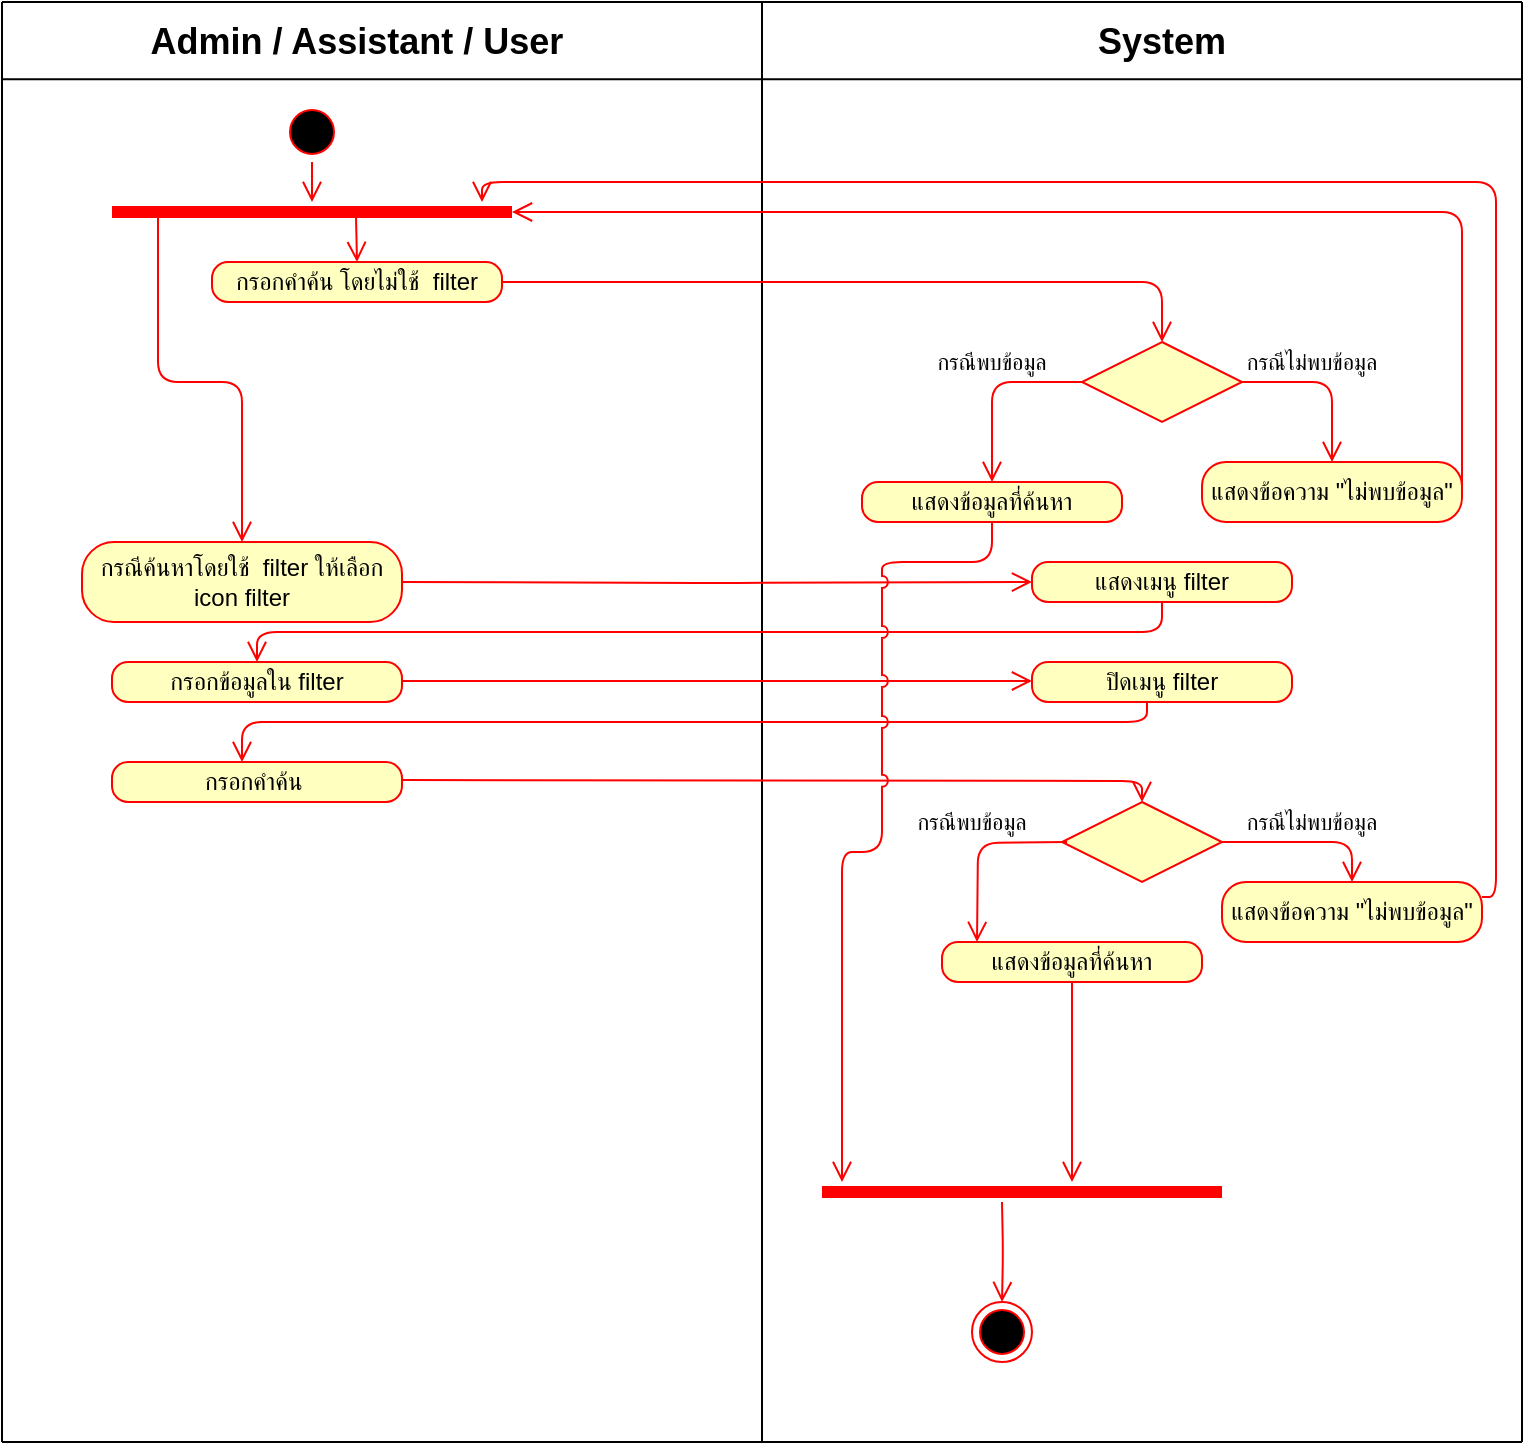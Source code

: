 <mxfile version="13.3.9" type="device"><diagram id="cFun0uLYScWGSc1wONvR" name="Page-1"><mxGraphModel dx="801" dy="513" grid="1" gridSize="10" guides="1" tooltips="1" connect="1" arrows="1" fold="1" page="1" pageScale="1" pageWidth="827" pageHeight="1169" math="0" shadow="0"><root><mxCell id="0"/><mxCell id="1" parent="0"/><mxCell id="8Ly0fzJCCH81qdeTu1yw-59" value="" style="endArrow=none;html=1;" parent="1" edge="1"><mxGeometry width="50" height="50" relative="1" as="geometry"><mxPoint x="420" y="760" as="sourcePoint"/><mxPoint x="420" y="40" as="targetPoint"/></mxGeometry></mxCell><mxCell id="8Ly0fzJCCH81qdeTu1yw-60" value="" style="endArrow=none;html=1;" parent="1" edge="1"><mxGeometry width="50" height="50" relative="1" as="geometry"><mxPoint x="40" y="760" as="sourcePoint"/><mxPoint x="40" y="40" as="targetPoint"/></mxGeometry></mxCell><mxCell id="8Ly0fzJCCH81qdeTu1yw-61" value="" style="endArrow=none;html=1;" parent="1" edge="1"><mxGeometry width="50" height="50" relative="1" as="geometry"><mxPoint x="800" y="760" as="sourcePoint"/><mxPoint x="800" y="40" as="targetPoint"/></mxGeometry></mxCell><mxCell id="8Ly0fzJCCH81qdeTu1yw-62" value="" style="endArrow=none;html=1;" parent="1" edge="1"><mxGeometry width="50" height="50" relative="1" as="geometry"><mxPoint x="800" y="40" as="sourcePoint"/><mxPoint x="40" y="40" as="targetPoint"/></mxGeometry></mxCell><mxCell id="8Ly0fzJCCH81qdeTu1yw-63" value="" style="endArrow=none;html=1;" parent="1" edge="1"><mxGeometry width="50" height="50" relative="1" as="geometry"><mxPoint x="800" y="78.67" as="sourcePoint"/><mxPoint x="40" y="78.67" as="targetPoint"/></mxGeometry></mxCell><mxCell id="8Ly0fzJCCH81qdeTu1yw-64" value="&lt;font style=&quot;font-size: 18px&quot;&gt;&lt;b&gt;Admin / Assistant /&amp;nbsp;&lt;/b&gt;&lt;/font&gt;&lt;b style=&quot;font-size: 18px&quot;&gt;User&lt;/b&gt;" style="text;html=1;strokeColor=none;fillColor=none;align=center;verticalAlign=middle;whiteSpace=wrap;rounded=0;" parent="1" vertex="1"><mxGeometry x="103" y="50" width="229" height="20" as="geometry"/></mxCell><mxCell id="8Ly0fzJCCH81qdeTu1yw-65" value="&lt;font style=&quot;font-size: 18px&quot;&gt;&lt;b&gt;System&lt;/b&gt;&lt;/font&gt;" style="text;html=1;strokeColor=none;fillColor=none;align=center;verticalAlign=middle;whiteSpace=wrap;rounded=0;" parent="1" vertex="1"><mxGeometry x="600" y="50" width="40" height="20" as="geometry"/></mxCell><mxCell id="8Ly0fzJCCH81qdeTu1yw-66" value="" style="endArrow=none;html=1;" parent="1" edge="1"><mxGeometry width="50" height="50" relative="1" as="geometry"><mxPoint x="800" y="760" as="sourcePoint"/><mxPoint x="40" y="760" as="targetPoint"/></mxGeometry></mxCell><mxCell id="eu8TSUsdYFXi6fLhLV_U-1" value="กรอกคำค้น โดยไม่ใช้&amp;nbsp; filter" style="rounded=1;whiteSpace=wrap;html=1;arcSize=40;fontColor=#000000;fillColor=#ffffc0;strokeColor=#ff0000;" parent="1" vertex="1"><mxGeometry x="145" y="170" width="145" height="20" as="geometry"/></mxCell><mxCell id="eu8TSUsdYFXi6fLhLV_U-2" value="" style="edgeStyle=orthogonalEdgeStyle;html=1;verticalAlign=bottom;endArrow=open;endSize=8;strokeColor=#ff0000;exitX=1;exitY=0.5;exitDx=0;exitDy=0;entryX=0.5;entryY=0;entryDx=0;entryDy=0;" parent="1" source="eu8TSUsdYFXi6fLhLV_U-1" target="8W93pHpJw84_-ZhIpoIu-1" edge="1"><mxGeometry relative="1" as="geometry"><mxPoint x="560" y="180" as="targetPoint"/><mxPoint x="350" y="220" as="sourcePoint"/></mxGeometry></mxCell><mxCell id="eu8TSUsdYFXi6fLhLV_U-3" value="" style="ellipse;html=1;shape=startState;fillColor=#000000;strokeColor=#ff0000;" parent="1" vertex="1"><mxGeometry x="180" y="90" width="30" height="30" as="geometry"/></mxCell><mxCell id="eu8TSUsdYFXi6fLhLV_U-4" value="" style="edgeStyle=orthogonalEdgeStyle;html=1;verticalAlign=bottom;endArrow=open;endSize=8;strokeColor=#ff0000;" parent="1" source="eu8TSUsdYFXi6fLhLV_U-3" edge="1"><mxGeometry relative="1" as="geometry"><mxPoint x="195" y="140" as="targetPoint"/></mxGeometry></mxCell><mxCell id="eu8TSUsdYFXi6fLhLV_U-61" value="" style="ellipse;html=1;shape=endState;fillColor=#000000;strokeColor=#ff0000;" parent="1" vertex="1"><mxGeometry x="525" y="690" width="30" height="30" as="geometry"/></mxCell><mxCell id="8W93pHpJw84_-ZhIpoIu-1" value="" style="rhombus;whiteSpace=wrap;html=1;fillColor=#ffffc0;strokeColor=#ff0000;" parent="1" vertex="1"><mxGeometry x="580" y="210" width="80" height="40" as="geometry"/></mxCell><mxCell id="8W93pHpJw84_-ZhIpoIu-3" value="" style="shape=line;html=1;strokeWidth=6;strokeColor=#ff0000;" parent="1" vertex="1"><mxGeometry x="95" y="140" width="200" height="10" as="geometry"/></mxCell><mxCell id="8W93pHpJw84_-ZhIpoIu-9" value="" style="edgeStyle=orthogonalEdgeStyle;html=1;verticalAlign=bottom;endArrow=open;endSize=8;strokeColor=#ff0000;entryX=0.5;entryY=0;entryDx=0;entryDy=0;" parent="1" target="eu8TSUsdYFXi6fLhLV_U-61" edge="1"><mxGeometry relative="1" as="geometry"><mxPoint x="205" y="150" as="targetPoint"/><mxPoint x="540" y="640" as="sourcePoint"/></mxGeometry></mxCell><mxCell id="Rhs5KJEID6S7BxAIHZOt-1" value="" style="shape=line;html=1;strokeWidth=6;strokeColor=#ff0000;" parent="1" vertex="1"><mxGeometry x="450" y="630" width="200" height="10" as="geometry"/></mxCell><mxCell id="Rhs5KJEID6S7BxAIHZOt-2" value="" style="edgeStyle=orthogonalEdgeStyle;html=1;verticalAlign=bottom;endArrow=open;endSize=8;strokeColor=#ff0000;exitX=0;exitY=0.5;exitDx=0;exitDy=0;entryX=0.5;entryY=0;entryDx=0;entryDy=0;" parent="1" source="8W93pHpJw84_-ZhIpoIu-1" target="Rhs5KJEID6S7BxAIHZOt-3" edge="1"><mxGeometry relative="1" as="geometry"><mxPoint x="455" y="290" as="targetPoint"/><mxPoint x="80" y="270" as="sourcePoint"/></mxGeometry></mxCell><mxCell id="Rhs5KJEID6S7BxAIHZOt-3" value="แสดงข้อมูลที่ค้นหา" style="rounded=1;whiteSpace=wrap;html=1;arcSize=40;fontColor=#000000;fillColor=#ffffc0;strokeColor=#ff0000;" parent="1" vertex="1"><mxGeometry x="470" y="280" width="130" height="20" as="geometry"/></mxCell><mxCell id="Rhs5KJEID6S7BxAIHZOt-4" value="แสดงข้อความ &quot;ไม่พบข้อมูล&quot;" style="rounded=1;whiteSpace=wrap;html=1;arcSize=40;fontColor=#000000;fillColor=#ffffc0;strokeColor=#ff0000;" parent="1" vertex="1"><mxGeometry x="640" y="270" width="130" height="30" as="geometry"/></mxCell><mxCell id="Rhs5KJEID6S7BxAIHZOt-5" value="" style="edgeStyle=orthogonalEdgeStyle;html=1;verticalAlign=bottom;endArrow=open;endSize=8;strokeColor=#ff0000;exitX=1;exitY=0.5;exitDx=0;exitDy=0;" parent="1" source="8W93pHpJw84_-ZhIpoIu-1" target="Rhs5KJEID6S7BxAIHZOt-4" edge="1"><mxGeometry relative="1" as="geometry"><mxPoint x="730" y="150" as="targetPoint"/><mxPoint x="725" y="220" as="sourcePoint"/><Array as="points"><mxPoint x="705" y="230"/></Array></mxGeometry></mxCell><mxCell id="Rhs5KJEID6S7BxAIHZOt-6" value="" style="edgeStyle=orthogonalEdgeStyle;html=1;verticalAlign=bottom;endArrow=open;endSize=8;strokeColor=#ff0000;entryX=1;entryY=0.5;entryDx=0;entryDy=0;entryPerimeter=0;exitX=1;exitY=0.5;exitDx=0;exitDy=0;" parent="1" source="Rhs5KJEID6S7BxAIHZOt-4" target="8W93pHpJw84_-ZhIpoIu-3" edge="1"><mxGeometry relative="1" as="geometry"><mxPoint x="727.5" y="190" as="targetPoint"/><mxPoint x="770" y="268" as="sourcePoint"/><Array as="points"><mxPoint x="770" y="145"/></Array></mxGeometry></mxCell><mxCell id="Rhs5KJEID6S7BxAIHZOt-7" value="&lt;font style=&quot;font-size: 11px&quot;&gt;กรณีพบข้อมูล&lt;/font&gt;" style="text;html=1;strokeColor=none;fillColor=none;align=center;verticalAlign=middle;whiteSpace=wrap;rounded=0;" parent="1" vertex="1"><mxGeometry x="490" y="210" width="90" height="20" as="geometry"/></mxCell><mxCell id="Rhs5KJEID6S7BxAIHZOt-8" value="&lt;font style=&quot;font-size: 11px&quot;&gt;กรณีไม่พบข้อมูล&lt;/font&gt;" style="text;html=1;strokeColor=none;fillColor=none;align=center;verticalAlign=middle;whiteSpace=wrap;rounded=0;" parent="1" vertex="1"><mxGeometry x="650" y="210" width="90" height="20" as="geometry"/></mxCell><mxCell id="Rhs5KJEID6S7BxAIHZOt-10" value="" style="html=1;verticalAlign=bottom;endArrow=open;endSize=8;strokeColor=#ff0000;entryX=0.5;entryY=0;entryDx=0;entryDy=0;exitX=0.61;exitY=0.7;exitDx=0;exitDy=0;exitPerimeter=0;" parent="1" source="8W93pHpJw84_-ZhIpoIu-3" target="eu8TSUsdYFXi6fLhLV_U-1" edge="1"><mxGeometry relative="1" as="geometry"><mxPoint x="280" y="280" as="targetPoint"/><mxPoint x="205" y="130" as="sourcePoint"/></mxGeometry></mxCell><mxCell id="Rhs5KJEID6S7BxAIHZOt-11" value="กรณีค้นหาโดยใช้&amp;nbsp; filter ให้เลือก icon filter" style="rounded=1;whiteSpace=wrap;html=1;arcSize=40;fontColor=#000000;fillColor=#ffffc0;strokeColor=#ff0000;" parent="1" vertex="1"><mxGeometry x="80" y="310" width="160" height="40" as="geometry"/></mxCell><mxCell id="Rhs5KJEID6S7BxAIHZOt-12" value="" style="html=1;verticalAlign=bottom;endArrow=open;endSize=8;strokeColor=#ff0000;exitX=0.115;exitY=0.7;exitDx=0;exitDy=0;exitPerimeter=0;entryX=0.5;entryY=0;entryDx=0;entryDy=0;edgeStyle=orthogonalEdgeStyle;" parent="1" source="8W93pHpJw84_-ZhIpoIu-3" target="Rhs5KJEID6S7BxAIHZOt-11" edge="1"><mxGeometry relative="1" as="geometry"><mxPoint x="160.975" y="247" as="targetPoint"/><mxPoint x="227" y="157" as="sourcePoint"/></mxGeometry></mxCell><mxCell id="Rhs5KJEID6S7BxAIHZOt-13" value="แสดงเมนู filter" style="rounded=1;whiteSpace=wrap;html=1;arcSize=40;fontColor=#000000;fillColor=#ffffc0;strokeColor=#ff0000;" parent="1" vertex="1"><mxGeometry x="555" y="320" width="130" height="20" as="geometry"/></mxCell><mxCell id="Rhs5KJEID6S7BxAIHZOt-14" value="กรอกข้อมูลใน filter" style="rounded=1;whiteSpace=wrap;html=1;arcSize=40;fontColor=#000000;fillColor=#ffffc0;strokeColor=#ff0000;" parent="1" vertex="1"><mxGeometry x="95" y="370" width="145" height="20" as="geometry"/></mxCell><mxCell id="Rhs5KJEID6S7BxAIHZOt-15" value="" style="edgeStyle=orthogonalEdgeStyle;html=1;verticalAlign=bottom;endArrow=open;endSize=8;strokeColor=#ff0000;exitX=1;exitY=0.5;exitDx=0;exitDy=0;entryX=0;entryY=0.5;entryDx=0;entryDy=0;" parent="1" target="Rhs5KJEID6S7BxAIHZOt-13" edge="1"><mxGeometry relative="1" as="geometry"><mxPoint x="550" y="330" as="targetPoint"/><mxPoint x="240" y="330" as="sourcePoint"/></mxGeometry></mxCell><mxCell id="Rhs5KJEID6S7BxAIHZOt-16" value="" style="edgeStyle=orthogonalEdgeStyle;html=1;verticalAlign=bottom;endArrow=open;endSize=8;strokeColor=#ff0000;exitX=0.5;exitY=1;exitDx=0;exitDy=0;entryX=0.5;entryY=0;entryDx=0;entryDy=0;" parent="1" source="Rhs5KJEID6S7BxAIHZOt-13" target="Rhs5KJEID6S7BxAIHZOt-14" edge="1"><mxGeometry relative="1" as="geometry"><mxPoint x="571" y="370" as="targetPoint"/><mxPoint x="256" y="370" as="sourcePoint"/></mxGeometry></mxCell><mxCell id="Rhs5KJEID6S7BxAIHZOt-17" value="ปิดเมนู filter" style="rounded=1;whiteSpace=wrap;html=1;arcSize=40;fontColor=#000000;fillColor=#ffffc0;strokeColor=#ff0000;" parent="1" vertex="1"><mxGeometry x="555" y="370" width="130" height="20" as="geometry"/></mxCell><mxCell id="Rhs5KJEID6S7BxAIHZOt-18" value="" style="edgeStyle=orthogonalEdgeStyle;html=1;verticalAlign=bottom;endArrow=open;endSize=8;strokeColor=#ff0000;exitX=1;exitY=0.5;exitDx=0;exitDy=0;entryX=0;entryY=0.5;entryDx=0;entryDy=0;" parent="1" edge="1"><mxGeometry relative="1" as="geometry"><mxPoint x="555" y="379.5" as="targetPoint"/><mxPoint x="240" y="379.5" as="sourcePoint"/></mxGeometry></mxCell><mxCell id="Rhs5KJEID6S7BxAIHZOt-20" value="กรอกคำค้น&amp;nbsp;" style="rounded=1;whiteSpace=wrap;html=1;arcSize=40;fontColor=#000000;fillColor=#ffffc0;strokeColor=#ff0000;" parent="1" vertex="1"><mxGeometry x="95" y="420" width="145" height="20" as="geometry"/></mxCell><mxCell id="Rhs5KJEID6S7BxAIHZOt-21" value="" style="edgeStyle=orthogonalEdgeStyle;html=1;verticalAlign=bottom;endArrow=open;endSize=8;strokeColor=#ff0000;exitX=0.5;exitY=1;exitDx=0;exitDy=0;entryX=0.5;entryY=0;entryDx=0;entryDy=0;" parent="1" edge="1"><mxGeometry relative="1" as="geometry"><mxPoint x="160" y="420" as="targetPoint"/><mxPoint x="612.5" y="390" as="sourcePoint"/><Array as="points"><mxPoint x="613" y="400"/><mxPoint x="160" y="400"/></Array></mxGeometry></mxCell><mxCell id="Rhs5KJEID6S7BxAIHZOt-22" value="" style="rhombus;whiteSpace=wrap;html=1;fillColor=#ffffc0;strokeColor=#ff0000;" parent="1" vertex="1"><mxGeometry x="570" y="440" width="80" height="40" as="geometry"/></mxCell><mxCell id="Rhs5KJEID6S7BxAIHZOt-24" value="แสดงข้อมูลที่ค้นหา" style="rounded=1;whiteSpace=wrap;html=1;arcSize=40;fontColor=#000000;fillColor=#ffffc0;strokeColor=#ff0000;" parent="1" vertex="1"><mxGeometry x="510" y="510" width="130" height="20" as="geometry"/></mxCell><mxCell id="Rhs5KJEID6S7BxAIHZOt-25" value="แสดงข้อความ &quot;ไม่พบข้อมูล&quot;" style="rounded=1;whiteSpace=wrap;html=1;arcSize=40;fontColor=#000000;fillColor=#ffffc0;strokeColor=#ff0000;" parent="1" vertex="1"><mxGeometry x="650" y="480" width="130" height="30" as="geometry"/></mxCell><mxCell id="Rhs5KJEID6S7BxAIHZOt-26" value="&lt;font style=&quot;font-size: 11px&quot;&gt;กรณีพบข้อมูล&lt;/font&gt;" style="text;html=1;strokeColor=none;fillColor=none;align=center;verticalAlign=middle;whiteSpace=wrap;rounded=0;" parent="1" vertex="1"><mxGeometry x="480" y="440" width="90" height="20" as="geometry"/></mxCell><mxCell id="Rhs5KJEID6S7BxAIHZOt-27" value="&lt;font style=&quot;font-size: 11px&quot;&gt;กรณีไม่พบข้อมูล&lt;/font&gt;" style="text;html=1;strokeColor=none;fillColor=none;align=center;verticalAlign=middle;whiteSpace=wrap;rounded=0;" parent="1" vertex="1"><mxGeometry x="650" y="440" width="90" height="20" as="geometry"/></mxCell><mxCell id="Rhs5KJEID6S7BxAIHZOt-28" value="" style="edgeStyle=orthogonalEdgeStyle;html=1;verticalAlign=bottom;endArrow=open;endSize=8;strokeColor=#ff0000;exitX=1;exitY=0.5;exitDx=0;exitDy=0;entryX=0.5;entryY=0;entryDx=0;entryDy=0;" parent="1" target="Rhs5KJEID6S7BxAIHZOt-22" edge="1"><mxGeometry relative="1" as="geometry"><mxPoint x="555" y="429" as="targetPoint"/><mxPoint x="240" y="429" as="sourcePoint"/></mxGeometry></mxCell><mxCell id="Rhs5KJEID6S7BxAIHZOt-29" value="" style="edgeStyle=orthogonalEdgeStyle;html=1;verticalAlign=bottom;endArrow=open;endSize=8;strokeColor=#ff0000;exitX=0;exitY=0.5;exitDx=0;exitDy=0;entryX=0.5;entryY=0;entryDx=0;entryDy=0;" parent="1" edge="1"><mxGeometry relative="1" as="geometry"><mxPoint x="527.5" y="510" as="targetPoint"/><mxPoint x="572.5" y="460" as="sourcePoint"/></mxGeometry></mxCell><mxCell id="Rhs5KJEID6S7BxAIHZOt-30" value="" style="edgeStyle=orthogonalEdgeStyle;html=1;verticalAlign=bottom;endArrow=open;endSize=8;strokeColor=#ff0000;exitX=1;exitY=0.5;exitDx=0;exitDy=0;entryX=0.5;entryY=0;entryDx=0;entryDy=0;" parent="1" source="Rhs5KJEID6S7BxAIHZOt-22" target="Rhs5KJEID6S7BxAIHZOt-25" edge="1"><mxGeometry relative="1" as="geometry"><mxPoint x="672.5" y="510" as="targetPoint"/><mxPoint x="717.5" y="460" as="sourcePoint"/></mxGeometry></mxCell><mxCell id="Rhs5KJEID6S7BxAIHZOt-31" value="" style="edgeStyle=orthogonalEdgeStyle;html=1;verticalAlign=bottom;endArrow=open;endSize=8;strokeColor=#ff0000;exitX=1;exitY=0.25;exitDx=0;exitDy=0;" parent="1" source="Rhs5KJEID6S7BxAIHZOt-25" edge="1"><mxGeometry relative="1" as="geometry"><mxPoint x="280" y="140" as="targetPoint"/><mxPoint x="787.75" y="490" as="sourcePoint"/><Array as="points"><mxPoint x="787" y="488"/><mxPoint x="787" y="130"/><mxPoint x="280" y="130"/></Array></mxGeometry></mxCell><mxCell id="Rhs5KJEID6S7BxAIHZOt-32" value="" style="edgeStyle=orthogonalEdgeStyle;html=1;verticalAlign=bottom;endArrow=open;endSize=8;strokeColor=#ff0000;entryX=0.5;entryY=0;entryDx=0;entryDy=0;jumpStyle=arc;" parent="1" edge="1"><mxGeometry relative="1" as="geometry"><mxPoint x="460" y="630" as="targetPoint"/><mxPoint x="535" y="300" as="sourcePoint"/><Array as="points"><mxPoint x="535" y="300"/><mxPoint x="535" y="320"/><mxPoint x="480" y="320"/><mxPoint x="480" y="465"/><mxPoint x="460" y="465"/></Array></mxGeometry></mxCell><mxCell id="Rhs5KJEID6S7BxAIHZOt-33" value="" style="edgeStyle=orthogonalEdgeStyle;html=1;verticalAlign=bottom;endArrow=open;endSize=8;strokeColor=#ff0000;exitX=0.5;exitY=1;exitDx=0;exitDy=0;entryX=0.625;entryY=0;entryDx=0;entryDy=0;entryPerimeter=0;" parent="1" source="Rhs5KJEID6S7BxAIHZOt-24" target="Rhs5KJEID6S7BxAIHZOt-1" edge="1"><mxGeometry relative="1" as="geometry"><mxPoint x="555" y="600" as="targetPoint"/><mxPoint x="600" y="550" as="sourcePoint"/></mxGeometry></mxCell></root></mxGraphModel></diagram></mxfile>
